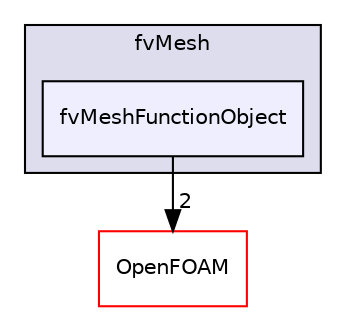 digraph "src/finiteVolume/fvMesh/fvMeshFunctionObject" {
  bgcolor=transparent;
  compound=true
  node [ fontsize="10", fontname="Helvetica"];
  edge [ labelfontsize="10", labelfontname="Helvetica"];
  subgraph clusterdir_c382fa095c9c33d8673c0dd60aaef275 {
    graph [ bgcolor="#ddddee", pencolor="black", label="fvMesh" fontname="Helvetica", fontsize="10", URL="dir_c382fa095c9c33d8673c0dd60aaef275.html"]
  dir_a533d9a0f39cce0cb22824f81d07c1da [shape=box, label="fvMeshFunctionObject", style="filled", fillcolor="#eeeeff", pencolor="black", URL="dir_a533d9a0f39cce0cb22824f81d07c1da.html"];
  }
  dir_c5473ff19b20e6ec4dfe5c310b3778a8 [shape=box label="OpenFOAM" color="red" URL="dir_c5473ff19b20e6ec4dfe5c310b3778a8.html"];
  dir_a533d9a0f39cce0cb22824f81d07c1da->dir_c5473ff19b20e6ec4dfe5c310b3778a8 [headlabel="2", labeldistance=1.5 headhref="dir_001138_001898.html"];
}
